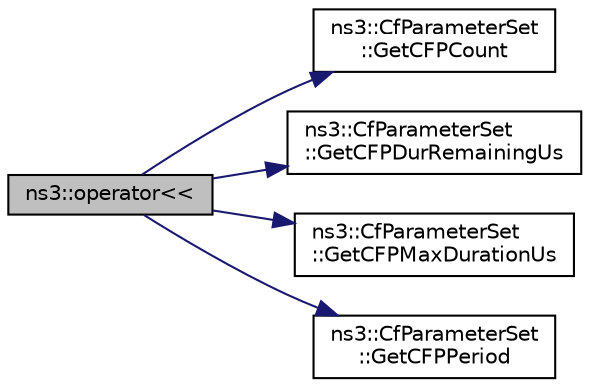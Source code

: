 digraph "ns3::operator&lt;&lt;"
{
 // LATEX_PDF_SIZE
  edge [fontname="Helvetica",fontsize="10",labelfontname="Helvetica",labelfontsize="10"];
  node [fontname="Helvetica",fontsize="10",shape=record];
  rankdir="LR";
  Node1 [label="ns3::operator\<\<",height=0.2,width=0.4,color="black", fillcolor="grey75", style="filled", fontcolor="black",tooltip="output operator"];
  Node1 -> Node2 [color="midnightblue",fontsize="10",style="solid",fontname="Helvetica"];
  Node2 [label="ns3::CfParameterSet\l::GetCFPCount",height=0.2,width=0.4,color="black", fillcolor="white", style="filled",URL="$classns3_1_1_cf_parameter_set.html#a87e3af0ea8b636805a4c2c197bc9b1b5",tooltip="Return the CFP Count in DTIM frames unit."];
  Node1 -> Node3 [color="midnightblue",fontsize="10",style="solid",fontname="Helvetica"];
  Node3 [label="ns3::CfParameterSet\l::GetCFPDurRemainingUs",height=0.2,width=0.4,color="black", fillcolor="white", style="filled",URL="$classns3_1_1_cf_parameter_set.html#a2c29174881fcbc7ca9cae56d51df5ec1",tooltip="Return the remaining CFP duration in microseconds."];
  Node1 -> Node4 [color="midnightblue",fontsize="10",style="solid",fontname="Helvetica"];
  Node4 [label="ns3::CfParameterSet\l::GetCFPMaxDurationUs",height=0.2,width=0.4,color="black", fillcolor="white", style="filled",URL="$classns3_1_1_cf_parameter_set.html#a77e8bc27ffb806437cce9cdb5fddf8f4",tooltip="Return the maximum CFP duration in microseconds."];
  Node1 -> Node5 [color="midnightblue",fontsize="10",style="solid",fontname="Helvetica"];
  Node5 [label="ns3::CfParameterSet\l::GetCFPPeriod",height=0.2,width=0.4,color="black", fillcolor="white", style="filled",URL="$classns3_1_1_cf_parameter_set.html#a7409f72b6b7062c4992fee52b811ca9d",tooltip="Return the CFP Period in DTIM frames unit."];
}
